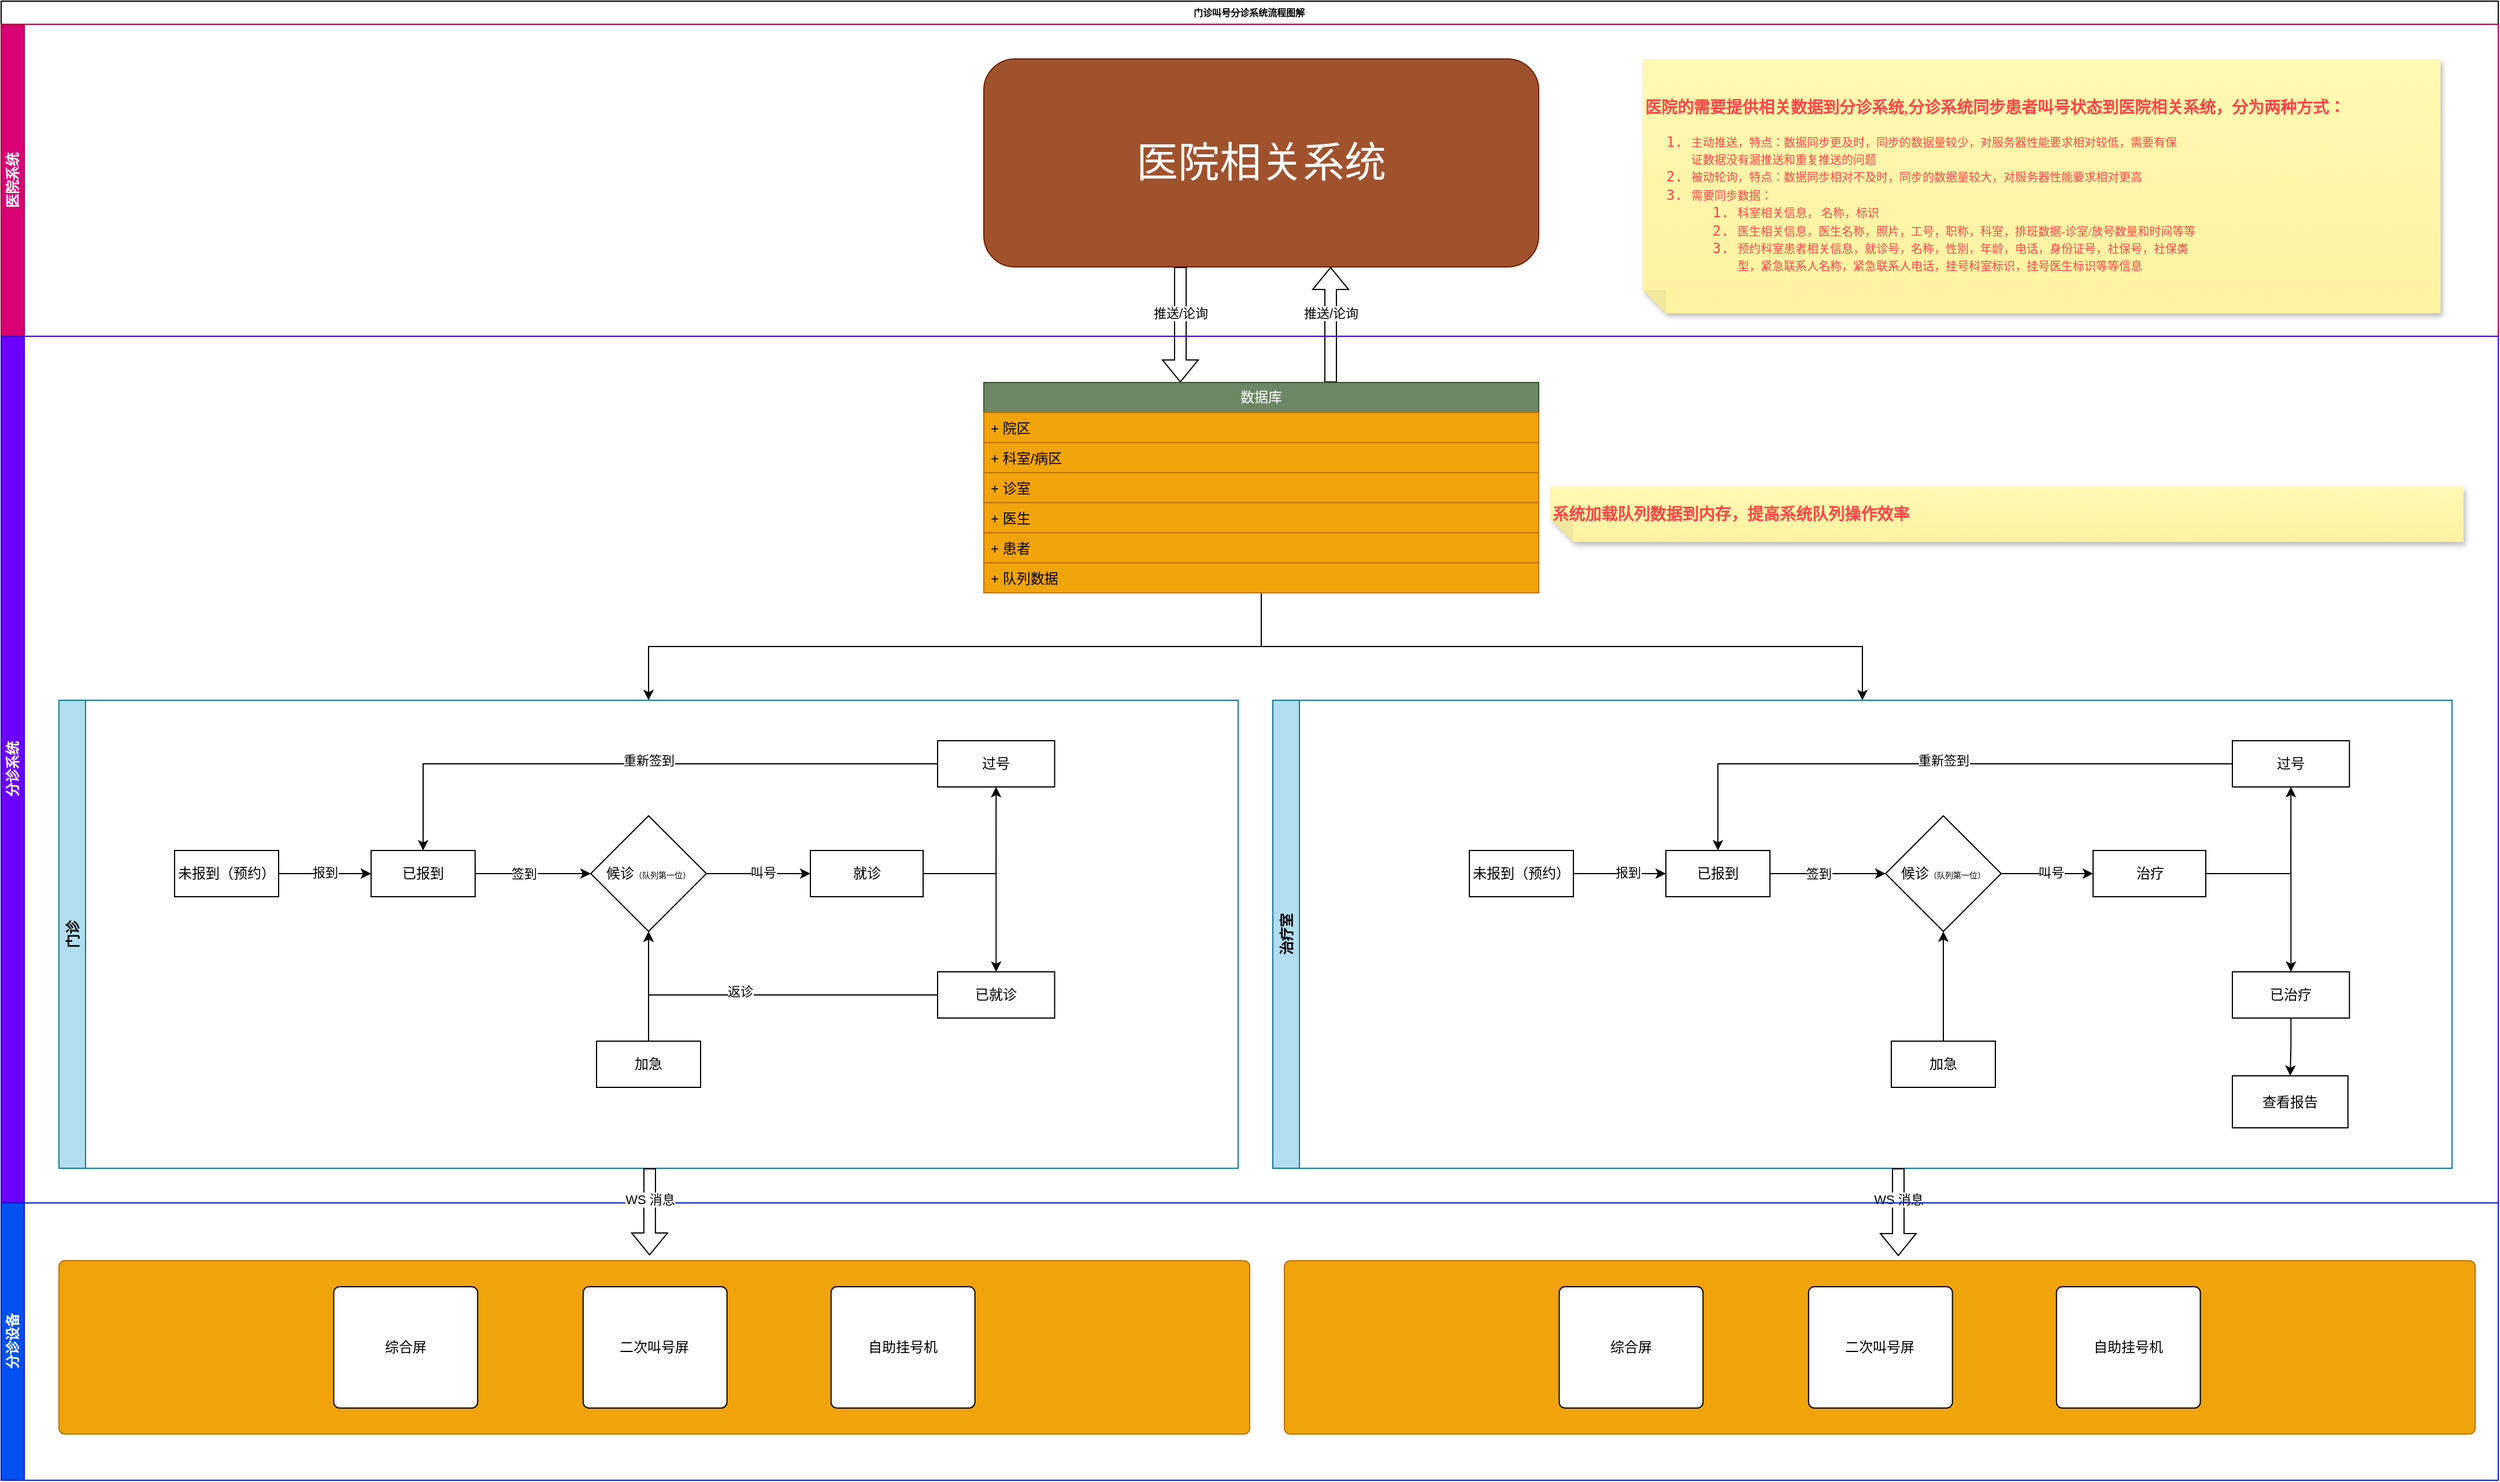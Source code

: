 <mxfile version="21.5.1" type="device">
  <diagram name="Page-1" id="c7488fd3-1785-93aa-aadb-54a6760d102a">
    <mxGraphModel dx="1493" dy="863" grid="1" gridSize="10" guides="1" tooltips="1" connect="1" arrows="1" fold="1" page="1" pageScale="1" pageWidth="1100" pageHeight="850" background="none" math="0" shadow="0">
      <root>
        <mxCell id="0" />
        <mxCell id="1" parent="0" />
        <mxCell id="2b4e8129b02d487f-1" value="门诊叫号分诊系统流程图解&amp;nbsp;" style="swimlane;html=1;childLayout=stackLayout;horizontal=1;startSize=20;horizontalStack=0;rounded=0;shadow=0;labelBackgroundColor=none;strokeWidth=1;fontFamily=Verdana;fontSize=8;align=center;" parent="1" vertex="1">
          <mxGeometry x="180" y="30" width="2160" height="1280" as="geometry" />
        </mxCell>
        <mxCell id="2b4e8129b02d487f-2" value="医院系统" style="swimlane;html=1;startSize=20;horizontal=0;fillColor=#d80073;fontColor=#ffffff;strokeColor=#A50040;whiteSpace=wrap;labelBorderColor=none;labelBackgroundColor=none;" parent="2b4e8129b02d487f-1" vertex="1">
          <mxGeometry y="20" width="2160" height="270" as="geometry" />
        </mxCell>
        <mxCell id="2b4e8129b02d487f-6" value="&lt;font style=&quot;font-size: 36px;&quot;&gt;医院相关系统&lt;/font&gt;" style="rounded=1;whiteSpace=wrap;html=1;shadow=0;labelBackgroundColor=none;strokeWidth=1;fontFamily=Verdana;fontSize=8;align=center;fillColor=#a0522d;fontColor=#ffffff;strokeColor=#6D1F00;" parent="2b4e8129b02d487f-2" vertex="1">
          <mxGeometry x="850" y="30" width="480" height="180" as="geometry" />
        </mxCell>
        <mxCell id="lxGZiPCWNOR9Ygy1V4rw-2" value="&lt;pre style=&quot;line-height: 120%;&quot;&gt;&lt;h3&gt;&lt;font style=&quot;font-size: 14px;&quot; face=&quot;Tahoma&quot;&gt;医院的需要提供相关数据到分诊系统,分诊系统同步患者叫号状态到医院相关系统，分为两种方式：&lt;/font&gt;&lt;/h3&gt;&lt;ol&gt;&lt;li&gt;&lt;font style=&quot;font-size: 10px;&quot; face=&quot;Tahoma&quot;&gt;主动推送，特点：数据同步更及时，同步的数据量较少，对服务器性能要求相对较低，需要有保&lt;br&gt;证数据没有漏推送和重复推送的问题&lt;/font&gt;&lt;/li&gt;&lt;li&gt;&lt;font style=&quot;font-size: 10px;&quot; face=&quot;Tahoma&quot;&gt;被动轮询，特点：数据同步相对不及时，同步的数据量较大，对服务器性能要求相对更高&lt;/font&gt;&lt;/li&gt;&lt;li&gt;&lt;font style=&quot;font-size: 10px;&quot; face=&quot;Tahoma&quot;&gt;需要同步数据：&lt;/font&gt;&lt;/li&gt;&lt;ol&gt;&lt;li&gt;&lt;font style=&quot;font-size: 10px;&quot; face=&quot;Tahoma&quot;&gt;科室相关信息， 名称，标识&lt;/font&gt;&lt;/li&gt;&lt;li&gt;&lt;font style=&quot;font-size: 10px;&quot; face=&quot;Tahoma&quot;&gt;医生相关信息，医生名称，照片，工号，职称，科室，排班数据-诊室/放号数量和时间等等&lt;/font&gt;&lt;/li&gt;&lt;li&gt;&lt;font face=&quot;Tahoma&quot;&gt;&lt;span style=&quot;font-size: 10px;&quot;&gt;预约科室患者相关信息，就诊号，名称，性别，年龄，电话，身份证号，社保号，社保类&lt;br&gt;型，紧急联系人名称，紧急联系人电话，挂号科室标识，挂号医生标识等等信息&lt;/span&gt;&lt;/font&gt;&lt;/li&gt;&lt;/ol&gt;&lt;/ol&gt;&lt;/pre&gt;" style="shape=note;html=1;backgroundOutline=1;fontColor=#ff4747;darkOpacity=0.05;fillColor=#FFF9B2;strokeColor=none;fillStyle=solid;direction=west;gradientDirection=north;gradientColor=#FFF2A1;shadow=1;size=20;pointerEvents=1;align=left;labelBorderColor=none;labelBackgroundColor=none;whiteSpace=wrap;" parent="2b4e8129b02d487f-2" vertex="1">
          <mxGeometry x="1420" y="30" width="690" height="220" as="geometry" />
        </mxCell>
        <mxCell id="lxGZiPCWNOR9Ygy1V4rw-13" value="" style="endArrow=classic;html=1;rounded=0;exitX=0.25;exitY=1;exitDx=0;exitDy=0;entryX=0.25;entryY=0;entryDx=0;entryDy=0;shape=flexArrow;" parent="2b4e8129b02d487f-2" edge="1">
          <mxGeometry relative="1" as="geometry">
            <mxPoint x="1020" y="210.0" as="sourcePoint" />
            <mxPoint x="1020" y="310.0" as="targetPoint" />
          </mxGeometry>
        </mxCell>
        <mxCell id="lxGZiPCWNOR9Ygy1V4rw-14" value="推送/论询" style="edgeLabel;resizable=0;html=1;align=center;verticalAlign=middle;" parent="lxGZiPCWNOR9Ygy1V4rw-13" connectable="0" vertex="1">
          <mxGeometry relative="1" as="geometry">
            <mxPoint y="-10" as="offset" />
          </mxGeometry>
        </mxCell>
        <mxCell id="lxGZiPCWNOR9Ygy1V4rw-237" value="" style="endArrow=classic;html=1;rounded=0;exitX=0.5;exitY=0;exitDx=0;exitDy=0;shape=flexArrow;entryX=0.5;entryY=1;entryDx=0;entryDy=0;" parent="2b4e8129b02d487f-2" edge="1">
          <mxGeometry relative="1" as="geometry">
            <mxPoint x="1150" y="310.0" as="sourcePoint" />
            <mxPoint x="1150" y="210.0" as="targetPoint" />
          </mxGeometry>
        </mxCell>
        <mxCell id="lxGZiPCWNOR9Ygy1V4rw-238" value="推送/论询" style="edgeLabel;resizable=0;html=1;align=center;verticalAlign=middle;" parent="lxGZiPCWNOR9Ygy1V4rw-237" connectable="0" vertex="1">
          <mxGeometry relative="1" as="geometry">
            <mxPoint y="-10" as="offset" />
          </mxGeometry>
        </mxCell>
        <mxCell id="2b4e8129b02d487f-3" value="分诊系统" style="swimlane;html=1;startSize=20;horizontal=0;fillColor=#6a00ff;fontColor=#ffffff;strokeColor=#3700CC;" parent="2b4e8129b02d487f-1" vertex="1">
          <mxGeometry y="290" width="2160" height="750" as="geometry" />
        </mxCell>
        <mxCell id="lxGZiPCWNOR9Ygy1V4rw-279" style="edgeStyle=orthogonalEdgeStyle;rounded=0;orthogonalLoop=1;jettySize=auto;html=1;entryX=0.5;entryY=0;entryDx=0;entryDy=0;" parent="2b4e8129b02d487f-3" source="lxGZiPCWNOR9Ygy1V4rw-41" target="lxGZiPCWNOR9Ygy1V4rw-245" edge="1">
          <mxGeometry relative="1" as="geometry" />
        </mxCell>
        <mxCell id="lxGZiPCWNOR9Ygy1V4rw-280" style="edgeStyle=orthogonalEdgeStyle;rounded=0;orthogonalLoop=1;jettySize=auto;html=1;entryX=0.5;entryY=0;entryDx=0;entryDy=0;" parent="2b4e8129b02d487f-3" source="lxGZiPCWNOR9Ygy1V4rw-41" target="lxGZiPCWNOR9Ygy1V4rw-278" edge="1">
          <mxGeometry relative="1" as="geometry" />
        </mxCell>
        <mxCell id="lxGZiPCWNOR9Ygy1V4rw-41" value="数据库" style="swimlane;fontStyle=0;childLayout=stackLayout;horizontal=1;startSize=26;fillColor=#6d8764;horizontalStack=0;resizeParent=1;resizeParentMax=0;resizeLast=0;collapsible=1;marginBottom=0;whiteSpace=wrap;html=1;fontColor=#ffffff;strokeColor=#3A5431;" parent="2b4e8129b02d487f-3" vertex="1">
          <mxGeometry x="850" y="40" width="480" height="182" as="geometry">
            <mxRectangle x="40" y="40" width="80" height="30" as="alternateBounds" />
          </mxGeometry>
        </mxCell>
        <mxCell id="lxGZiPCWNOR9Ygy1V4rw-42" value="+&amp;nbsp;院区" style="text;strokeColor=#BD7000;fillColor=#f0a30a;align=left;verticalAlign=top;spacingLeft=4;spacingRight=4;overflow=hidden;rotatable=0;points=[[0,0.5],[1,0.5]];portConstraint=eastwest;whiteSpace=wrap;html=1;fontColor=#000000;" parent="lxGZiPCWNOR9Ygy1V4rw-41" vertex="1">
          <mxGeometry y="26" width="480" height="26" as="geometry" />
        </mxCell>
        <mxCell id="lxGZiPCWNOR9Ygy1V4rw-43" value="+&amp;nbsp;科室/病区" style="text;strokeColor=#BD7000;fillColor=#f0a30a;align=left;verticalAlign=top;spacingLeft=4;spacingRight=4;overflow=hidden;rotatable=0;points=[[0,0.5],[1,0.5]];portConstraint=eastwest;whiteSpace=wrap;html=1;fontColor=#000000;" parent="lxGZiPCWNOR9Ygy1V4rw-41" vertex="1">
          <mxGeometry y="52" width="480" height="26" as="geometry" />
        </mxCell>
        <mxCell id="lxGZiPCWNOR9Ygy1V4rw-51" value="+&amp;nbsp;诊室&lt;br&gt;" style="text;strokeColor=#BD7000;fillColor=#f0a30a;align=left;verticalAlign=top;spacingLeft=4;spacingRight=4;overflow=hidden;rotatable=0;points=[[0,0.5],[1,0.5]];portConstraint=eastwest;whiteSpace=wrap;html=1;fontColor=#000000;" parent="lxGZiPCWNOR9Ygy1V4rw-41" vertex="1">
          <mxGeometry y="78" width="480" height="26" as="geometry" />
        </mxCell>
        <mxCell id="lxGZiPCWNOR9Ygy1V4rw-44" value="+&amp;nbsp;医生" style="text;strokeColor=#BD7000;fillColor=#f0a30a;align=left;verticalAlign=top;spacingLeft=4;spacingRight=4;overflow=hidden;rotatable=0;points=[[0,0.5],[1,0.5]];portConstraint=eastwest;whiteSpace=wrap;html=1;fontColor=#000000;" parent="lxGZiPCWNOR9Ygy1V4rw-41" vertex="1">
          <mxGeometry y="104" width="480" height="26" as="geometry" />
        </mxCell>
        <mxCell id="lxGZiPCWNOR9Ygy1V4rw-52" value="+&amp;nbsp;患者" style="text;strokeColor=#BD7000;fillColor=#f0a30a;align=left;verticalAlign=top;spacingLeft=4;spacingRight=4;overflow=hidden;rotatable=0;points=[[0,0.5],[1,0.5]];portConstraint=eastwest;whiteSpace=wrap;html=1;fontColor=#000000;" parent="lxGZiPCWNOR9Ygy1V4rw-41" vertex="1">
          <mxGeometry y="130" width="480" height="26" as="geometry" />
        </mxCell>
        <mxCell id="lxGZiPCWNOR9Ygy1V4rw-53" value="+&amp;nbsp;队列数据" style="text;strokeColor=#BD7000;fillColor=#f0a30a;align=left;verticalAlign=top;spacingLeft=4;spacingRight=4;overflow=hidden;rotatable=0;points=[[0,0.5],[1,0.5]];portConstraint=eastwest;whiteSpace=wrap;html=1;fontColor=#000000;" parent="lxGZiPCWNOR9Ygy1V4rw-41" vertex="1">
          <mxGeometry y="156" width="480" height="26" as="geometry" />
        </mxCell>
        <mxCell id="lxGZiPCWNOR9Ygy1V4rw-173" value="" style="edgeStyle=orthogonalEdgeStyle;rounded=0;orthogonalLoop=1;jettySize=auto;html=1;" parent="2b4e8129b02d487f-3" source="lxGZiPCWNOR9Ygy1V4rw-167" target="lxGZiPCWNOR9Ygy1V4rw-172" edge="1">
          <mxGeometry relative="1" as="geometry" />
        </mxCell>
        <mxCell id="lxGZiPCWNOR9Ygy1V4rw-180" value="报到" style="edgeLabel;html=1;align=center;verticalAlign=middle;resizable=0;points=[];" parent="lxGZiPCWNOR9Ygy1V4rw-173" vertex="1" connectable="0">
          <mxGeometry x="-0.003" y="1" relative="1" as="geometry">
            <mxPoint as="offset" />
          </mxGeometry>
        </mxCell>
        <mxCell id="lxGZiPCWNOR9Ygy1V4rw-295" value="" style="edgeStyle=orthogonalEdgeStyle;rounded=0;orthogonalLoop=1;jettySize=auto;html=1;entryX=0;entryY=0.5;entryDx=0;entryDy=0;exitX=1;exitY=0.5;exitDx=0;exitDy=0;" parent="lxGZiPCWNOR9Ygy1V4rw-173" source="lxGZiPCWNOR9Ygy1V4rw-305" target="lxGZiPCWNOR9Ygy1V4rw-297" edge="1">
          <mxGeometry relative="1" as="geometry">
            <mxPoint x="1859.997" y="670" as="sourcePoint" />
            <mxPoint x="1971.24" y="750" as="targetPoint" />
          </mxGeometry>
        </mxCell>
        <mxCell id="lxGZiPCWNOR9Ygy1V4rw-296" value="叫号" style="edgeLabel;html=1;align=center;verticalAlign=middle;resizable=0;points=[];" parent="lxGZiPCWNOR9Ygy1V4rw-295" vertex="1" connectable="0">
          <mxGeometry x="0.073" y="1" relative="1" as="geometry">
            <mxPoint as="offset" />
          </mxGeometry>
        </mxCell>
        <mxCell id="lxGZiPCWNOR9Ygy1V4rw-167" value="未报到（预约）" style="rounded=0;whiteSpace=wrap;html=1;" parent="2b4e8129b02d487f-3" vertex="1">
          <mxGeometry x="150" y="445" width="90" height="40" as="geometry" />
        </mxCell>
        <mxCell id="lxGZiPCWNOR9Ygy1V4rw-186" value="" style="edgeStyle=orthogonalEdgeStyle;rounded=0;orthogonalLoop=1;jettySize=auto;html=1;" parent="2b4e8129b02d487f-3" source="lxGZiPCWNOR9Ygy1V4rw-172" target="lxGZiPCWNOR9Ygy1V4rw-185" edge="1">
          <mxGeometry relative="1" as="geometry" />
        </mxCell>
        <mxCell id="lxGZiPCWNOR9Ygy1V4rw-187" value="签到" style="edgeLabel;html=1;align=center;verticalAlign=middle;resizable=0;points=[];" parent="lxGZiPCWNOR9Ygy1V4rw-186" vertex="1" connectable="0">
          <mxGeometry x="-0.161" relative="1" as="geometry">
            <mxPoint as="offset" />
          </mxGeometry>
        </mxCell>
        <mxCell id="lxGZiPCWNOR9Ygy1V4rw-172" value="已报到" style="rounded=0;whiteSpace=wrap;html=1;" parent="2b4e8129b02d487f-3" vertex="1">
          <mxGeometry x="320" y="445" width="90" height="40" as="geometry" />
        </mxCell>
        <mxCell id="lxGZiPCWNOR9Ygy1V4rw-179" value="" style="edgeStyle=orthogonalEdgeStyle;rounded=0;orthogonalLoop=1;jettySize=auto;html=1;entryX=0;entryY=0.5;entryDx=0;entryDy=0;exitX=1;exitY=0.5;exitDx=0;exitDy=0;" parent="2b4e8129b02d487f-3" source="lxGZiPCWNOR9Ygy1V4rw-185" target="lxGZiPCWNOR9Ygy1V4rw-178" edge="1">
          <mxGeometry relative="1" as="geometry">
            <mxPoint x="559.997" y="350" as="sourcePoint" />
            <mxPoint x="671.24" y="430" as="targetPoint" />
          </mxGeometry>
        </mxCell>
        <mxCell id="lxGZiPCWNOR9Ygy1V4rw-183" value="叫号" style="edgeLabel;html=1;align=center;verticalAlign=middle;resizable=0;points=[];" parent="lxGZiPCWNOR9Ygy1V4rw-179" vertex="1" connectable="0">
          <mxGeometry x="0.073" y="1" relative="1" as="geometry">
            <mxPoint as="offset" />
          </mxGeometry>
        </mxCell>
        <mxCell id="lxGZiPCWNOR9Ygy1V4rw-191" value="" style="edgeStyle=orthogonalEdgeStyle;rounded=0;orthogonalLoop=1;jettySize=auto;html=1;" parent="2b4e8129b02d487f-3" source="lxGZiPCWNOR9Ygy1V4rw-178" target="lxGZiPCWNOR9Ygy1V4rw-190" edge="1">
          <mxGeometry relative="1" as="geometry" />
        </mxCell>
        <mxCell id="lxGZiPCWNOR9Ygy1V4rw-241" style="edgeStyle=orthogonalEdgeStyle;rounded=0;orthogonalLoop=1;jettySize=auto;html=1;entryX=0.5;entryY=1;entryDx=0;entryDy=0;" parent="2b4e8129b02d487f-3" source="lxGZiPCWNOR9Ygy1V4rw-178" target="lxGZiPCWNOR9Ygy1V4rw-240" edge="1">
          <mxGeometry relative="1" as="geometry" />
        </mxCell>
        <mxCell id="lxGZiPCWNOR9Ygy1V4rw-185" value="候诊&lt;font style=&quot;border-color: var(--border-color); font-size: 7px;&quot;&gt;（队列第一位）&lt;/font&gt;" style="rhombus;whiteSpace=wrap;html=1;rounded=0;" parent="2b4e8129b02d487f-3" vertex="1">
          <mxGeometry x="510" y="415" width="100" height="100" as="geometry" />
        </mxCell>
        <mxCell id="lxGZiPCWNOR9Ygy1V4rw-192" style="edgeStyle=orthogonalEdgeStyle;rounded=0;orthogonalLoop=1;jettySize=auto;html=1;entryX=0.5;entryY=1;entryDx=0;entryDy=0;" parent="2b4e8129b02d487f-3" source="lxGZiPCWNOR9Ygy1V4rw-190" target="lxGZiPCWNOR9Ygy1V4rw-185" edge="1">
          <mxGeometry relative="1" as="geometry">
            <Array as="points">
              <mxPoint x="830" y="570" />
              <mxPoint x="560" y="570" />
            </Array>
          </mxGeometry>
        </mxCell>
        <mxCell id="lxGZiPCWNOR9Ygy1V4rw-195" value="返诊" style="edgeLabel;html=1;align=center;verticalAlign=middle;resizable=0;points=[];" parent="lxGZiPCWNOR9Ygy1V4rw-192" vertex="1" connectable="0">
          <mxGeometry x="0.124" y="-3" relative="1" as="geometry">
            <mxPoint as="offset" />
          </mxGeometry>
        </mxCell>
        <mxCell id="lxGZiPCWNOR9Ygy1V4rw-190" value="已就诊" style="whiteSpace=wrap;html=1;rounded=0;" parent="2b4e8129b02d487f-3" vertex="1">
          <mxGeometry x="810" y="550" width="101.25" height="40" as="geometry" />
        </mxCell>
        <mxCell id="lxGZiPCWNOR9Ygy1V4rw-228" value="" style="edgeStyle=orthogonalEdgeStyle;rounded=0;orthogonalLoop=1;jettySize=auto;html=1;" parent="2b4e8129b02d487f-3" source="lxGZiPCWNOR9Ygy1V4rw-225" target="lxGZiPCWNOR9Ygy1V4rw-185" edge="1">
          <mxGeometry relative="1" as="geometry" />
        </mxCell>
        <mxCell id="lxGZiPCWNOR9Ygy1V4rw-225" value="加急" style="rounded=0;whiteSpace=wrap;html=1;" parent="2b4e8129b02d487f-3" vertex="1">
          <mxGeometry x="515" y="610" width="90" height="40" as="geometry" />
        </mxCell>
        <mxCell id="lxGZiPCWNOR9Ygy1V4rw-239" value="&lt;pre style=&quot;line-height: 120%;&quot;&gt;&lt;h3&gt;系统加载队列数据到内存，提高系统队列操作效率&lt;/h3&gt;&lt;/pre&gt;" style="shape=note;html=1;backgroundOutline=1;fontColor=#ff4747;darkOpacity=0.05;fillColor=#FFF9B2;strokeColor=none;fillStyle=solid;direction=west;gradientDirection=north;gradientColor=#FFF2A1;shadow=1;size=20;pointerEvents=1;align=left;labelBorderColor=none;labelBackgroundColor=none;whiteSpace=wrap;" parent="2b4e8129b02d487f-3" vertex="1">
          <mxGeometry x="1340" y="130" width="790" height="48" as="geometry" />
        </mxCell>
        <mxCell id="lxGZiPCWNOR9Ygy1V4rw-242" style="edgeStyle=orthogonalEdgeStyle;rounded=0;orthogonalLoop=1;jettySize=auto;html=1;entryX=0.5;entryY=0;entryDx=0;entryDy=0;" parent="2b4e8129b02d487f-3" source="lxGZiPCWNOR9Ygy1V4rw-240" target="lxGZiPCWNOR9Ygy1V4rw-172" edge="1">
          <mxGeometry relative="1" as="geometry">
            <mxPoint x="560" y="370" as="targetPoint" />
            <Array as="points">
              <mxPoint x="365" y="370" />
            </Array>
          </mxGeometry>
        </mxCell>
        <mxCell id="lxGZiPCWNOR9Ygy1V4rw-243" value="重新签到" style="edgeLabel;html=1;align=center;verticalAlign=middle;resizable=0;points=[];" parent="lxGZiPCWNOR9Ygy1V4rw-242" vertex="1" connectable="0">
          <mxGeometry x="-0.032" y="-3" relative="1" as="geometry">
            <mxPoint x="1" as="offset" />
          </mxGeometry>
        </mxCell>
        <mxCell id="lxGZiPCWNOR9Ygy1V4rw-240" value="过号" style="whiteSpace=wrap;html=1;rounded=0;" parent="2b4e8129b02d487f-3" vertex="1">
          <mxGeometry x="810" y="350" width="101.25" height="40" as="geometry" />
        </mxCell>
        <mxCell id="lxGZiPCWNOR9Ygy1V4rw-245" value="门诊" style="swimlane;horizontal=0;whiteSpace=wrap;html=1;fillColor=#b1ddf0;strokeColor=#10739e;" parent="2b4e8129b02d487f-3" vertex="1">
          <mxGeometry x="50" y="315" width="1020" height="405" as="geometry" />
        </mxCell>
        <mxCell id="lxGZiPCWNOR9Ygy1V4rw-178" value="就诊" style="whiteSpace=wrap;html=1;rounded=0;" parent="lxGZiPCWNOR9Ygy1V4rw-245" vertex="1">
          <mxGeometry x="650" y="130" width="97.5" height="40" as="geometry" />
        </mxCell>
        <mxCell id="lxGZiPCWNOR9Ygy1V4rw-278" value="治疗室" style="swimlane;horizontal=0;whiteSpace=wrap;html=1;fillColor=#b1ddf0;strokeColor=#10739e;startSize=23;" parent="2b4e8129b02d487f-3" vertex="1">
          <mxGeometry x="1100" y="315" width="1020" height="405" as="geometry" />
        </mxCell>
        <mxCell id="6tvFtLhWouD3ES444lWr-1" value="查看报告" style="whiteSpace=wrap;html=1;rounded=0;" parent="lxGZiPCWNOR9Ygy1V4rw-278" vertex="1">
          <mxGeometry x="830" y="325" width="100" height="45" as="geometry" />
        </mxCell>
        <mxCell id="QrbaOr57LtG43BCPD-Ri-7" value="" style="endArrow=classic;html=1;rounded=0;entryX=0.992;entryY=-0.03;entryDx=0;entryDy=0;entryPerimeter=0;shape=flexArrow;" parent="2b4e8129b02d487f-3" edge="1">
          <mxGeometry y="1040" relative="1" as="geometry">
            <mxPoint x="1641" y="720" as="sourcePoint" />
            <mxPoint x="1641" y="796" as="targetPoint" />
          </mxGeometry>
        </mxCell>
        <mxCell id="QrbaOr57LtG43BCPD-Ri-8" value="WS 消息" style="edgeLabel;html=1;align=center;verticalAlign=middle;resizable=0;points=[];" parent="QrbaOr57LtG43BCPD-Ri-7" vertex="1" connectable="0">
          <mxGeometry x="-0.298" relative="1" as="geometry">
            <mxPoint as="offset" />
          </mxGeometry>
        </mxCell>
        <mxCell id="2b4e8129b02d487f-4" value="分诊设备" style="swimlane;html=1;startSize=20;horizontal=0;fillColor=#0050ef;fontColor=#ffffff;strokeColor=#001DBC;" parent="2b4e8129b02d487f-1" vertex="1">
          <mxGeometry y="1040" width="2160" height="240" as="geometry" />
        </mxCell>
        <mxCell id="lxGZiPCWNOR9Ygy1V4rw-21" value="" style="rounded=1;absoluteArcSize=1;html=1;arcSize=10;fillColor=#f0a30a;fontColor=#000000;strokeColor=#BD7000;" parent="2b4e8129b02d487f-4" vertex="1">
          <mxGeometry x="50" y="50" width="1030" height="150" as="geometry" />
        </mxCell>
        <mxCell id="lxGZiPCWNOR9Ygy1V4rw-22" value="" style="html=1;shape=mxgraph.er.anchor;whiteSpace=wrap;" parent="lxGZiPCWNOR9Ygy1V4rw-21" vertex="1">
          <mxGeometry width="515" height="150" as="geometry" />
        </mxCell>
        <mxCell id="lxGZiPCWNOR9Ygy1V4rw-27" value="" style="group" parent="lxGZiPCWNOR9Ygy1V4rw-21" vertex="1" connectable="0">
          <mxGeometry x="219.93" y="7.5" width="590.139" height="135" as="geometry" />
        </mxCell>
        <mxCell id="lxGZiPCWNOR9Ygy1V4rw-23" value="综合屏" style="rounded=1;absoluteArcSize=1;html=1;arcSize=10;whiteSpace=wrap;points=[];" parent="lxGZiPCWNOR9Ygy1V4rw-27" vertex="1">
          <mxGeometry x="17.78" y="15" width="124.43" height="105" as="geometry" />
        </mxCell>
        <mxCell id="lxGZiPCWNOR9Ygy1V4rw-24" value="二次叫号屏" style="rounded=1;absoluteArcSize=1;html=1;arcSize=10;whiteSpace=wrap;points=[];" parent="lxGZiPCWNOR9Ygy1V4rw-27" vertex="1">
          <mxGeometry x="233.49" y="15" width="124.43" height="105" as="geometry" />
        </mxCell>
        <mxCell id="lxGZiPCWNOR9Ygy1V4rw-25" value="自助挂号机" style="rounded=1;absoluteArcSize=1;html=1;arcSize=10;whiteSpace=wrap;points=[];" parent="lxGZiPCWNOR9Ygy1V4rw-27" vertex="1">
          <mxGeometry x="447.93" y="15" width="124.43" height="105" as="geometry" />
        </mxCell>
        <mxCell id="QrbaOr57LtG43BCPD-Ri-1" value="" style="rounded=1;absoluteArcSize=1;html=1;arcSize=10;fillColor=#f0a30a;fontColor=#000000;strokeColor=#BD7000;" parent="2b4e8129b02d487f-4" vertex="1">
          <mxGeometry x="1110" y="50" width="1030" height="150" as="geometry" />
        </mxCell>
        <mxCell id="QrbaOr57LtG43BCPD-Ri-2" value="" style="html=1;shape=mxgraph.er.anchor;whiteSpace=wrap;" parent="QrbaOr57LtG43BCPD-Ri-1" vertex="1">
          <mxGeometry width="515" height="150" as="geometry" />
        </mxCell>
        <mxCell id="QrbaOr57LtG43BCPD-Ri-3" value="" style="group" parent="QrbaOr57LtG43BCPD-Ri-1" vertex="1" connectable="0">
          <mxGeometry x="219.93" y="7.5" width="590.139" height="135" as="geometry" />
        </mxCell>
        <mxCell id="QrbaOr57LtG43BCPD-Ri-4" value="综合屏" style="rounded=1;absoluteArcSize=1;html=1;arcSize=10;whiteSpace=wrap;points=[];" parent="QrbaOr57LtG43BCPD-Ri-3" vertex="1">
          <mxGeometry x="17.78" y="15" width="124.43" height="105" as="geometry" />
        </mxCell>
        <mxCell id="QrbaOr57LtG43BCPD-Ri-5" value="二次叫号屏" style="rounded=1;absoluteArcSize=1;html=1;arcSize=10;whiteSpace=wrap;points=[];" parent="QrbaOr57LtG43BCPD-Ri-3" vertex="1">
          <mxGeometry x="233.49" y="15" width="124.43" height="105" as="geometry" />
        </mxCell>
        <mxCell id="QrbaOr57LtG43BCPD-Ri-6" value="自助挂号机" style="rounded=1;absoluteArcSize=1;html=1;arcSize=10;whiteSpace=wrap;points=[];" parent="QrbaOr57LtG43BCPD-Ri-3" vertex="1">
          <mxGeometry x="447.93" y="15" width="124.43" height="105" as="geometry" />
        </mxCell>
        <mxCell id="lxGZiPCWNOR9Ygy1V4rw-229" value="" style="endArrow=classic;html=1;rounded=0;entryX=0.992;entryY=-0.03;entryDx=0;entryDy=0;entryPerimeter=0;shape=flexArrow;" parent="2b4e8129b02d487f-1" target="lxGZiPCWNOR9Ygy1V4rw-22" edge="1">
          <mxGeometry relative="1" as="geometry">
            <mxPoint x="561" y="1010" as="sourcePoint" />
            <mxPoint x="250" y="1340" as="targetPoint" />
          </mxGeometry>
        </mxCell>
        <mxCell id="lxGZiPCWNOR9Ygy1V4rw-234" value="WS 消息" style="edgeLabel;html=1;align=center;verticalAlign=middle;resizable=0;points=[];" parent="lxGZiPCWNOR9Ygy1V4rw-229" vertex="1" connectable="0">
          <mxGeometry x="-0.298" relative="1" as="geometry">
            <mxPoint as="offset" />
          </mxGeometry>
        </mxCell>
        <mxCell id="lxGZiPCWNOR9Ygy1V4rw-306" value="" style="edgeStyle=orthogonalEdgeStyle;rounded=0;orthogonalLoop=1;jettySize=auto;html=1;" parent="1" source="lxGZiPCWNOR9Ygy1V4rw-289" target="lxGZiPCWNOR9Ygy1V4rw-290" edge="1">
          <mxGeometry relative="1" as="geometry" />
        </mxCell>
        <mxCell id="lxGZiPCWNOR9Ygy1V4rw-307" value="报到" style="edgeLabel;html=1;align=center;verticalAlign=middle;resizable=0;points=[];" parent="lxGZiPCWNOR9Ygy1V4rw-306" vertex="1" connectable="0">
          <mxGeometry x="0.167" y="1" relative="1" as="geometry">
            <mxPoint as="offset" />
          </mxGeometry>
        </mxCell>
        <mxCell id="lxGZiPCWNOR9Ygy1V4rw-289" value="未报到（预约）" style="rounded=0;whiteSpace=wrap;html=1;" parent="1" vertex="1">
          <mxGeometry x="1450" y="765" width="90" height="40" as="geometry" />
        </mxCell>
        <mxCell id="lxGZiPCWNOR9Ygy1V4rw-290" value="已报到" style="rounded=0;whiteSpace=wrap;html=1;" parent="1" vertex="1">
          <mxGeometry x="1620" y="765" width="90" height="40" as="geometry" />
        </mxCell>
        <mxCell id="lxGZiPCWNOR9Ygy1V4rw-291" style="edgeStyle=orthogonalEdgeStyle;rounded=0;orthogonalLoop=1;jettySize=auto;html=1;entryX=0.5;entryY=0;entryDx=0;entryDy=0;" parent="1" source="lxGZiPCWNOR9Ygy1V4rw-298" target="lxGZiPCWNOR9Ygy1V4rw-290" edge="1">
          <mxGeometry relative="1" as="geometry">
            <mxPoint x="1860" y="690" as="targetPoint" />
            <Array as="points">
              <mxPoint x="1665" y="690" />
            </Array>
          </mxGeometry>
        </mxCell>
        <mxCell id="lxGZiPCWNOR9Ygy1V4rw-292" value="重新签到" style="edgeLabel;html=1;align=center;verticalAlign=middle;resizable=0;points=[];" parent="lxGZiPCWNOR9Ygy1V4rw-291" vertex="1" connectable="0">
          <mxGeometry x="-0.032" y="-3" relative="1" as="geometry">
            <mxPoint x="1" as="offset" />
          </mxGeometry>
        </mxCell>
        <mxCell id="lxGZiPCWNOR9Ygy1V4rw-293" value="" style="edgeStyle=orthogonalEdgeStyle;rounded=0;orthogonalLoop=1;jettySize=auto;html=1;" parent="1" source="lxGZiPCWNOR9Ygy1V4rw-290" target="lxGZiPCWNOR9Ygy1V4rw-305" edge="1">
          <mxGeometry relative="1" as="geometry" />
        </mxCell>
        <mxCell id="lxGZiPCWNOR9Ygy1V4rw-294" value="签到" style="edgeLabel;html=1;align=center;verticalAlign=middle;resizable=0;points=[];" parent="lxGZiPCWNOR9Ygy1V4rw-293" vertex="1" connectable="0">
          <mxGeometry x="-0.161" relative="1" as="geometry">
            <mxPoint as="offset" />
          </mxGeometry>
        </mxCell>
        <mxCell id="lxGZiPCWNOR9Ygy1V4rw-308" style="edgeStyle=orthogonalEdgeStyle;rounded=0;orthogonalLoop=1;jettySize=auto;html=1;" parent="1" source="lxGZiPCWNOR9Ygy1V4rw-297" target="lxGZiPCWNOR9Ygy1V4rw-299" edge="1">
          <mxGeometry relative="1" as="geometry" />
        </mxCell>
        <mxCell id="lxGZiPCWNOR9Ygy1V4rw-297" value="治疗" style="whiteSpace=wrap;html=1;rounded=0;" parent="1" vertex="1">
          <mxGeometry x="1989.5" y="765" width="97.5" height="40" as="geometry" />
        </mxCell>
        <mxCell id="lxGZiPCWNOR9Ygy1V4rw-298" value="过号" style="whiteSpace=wrap;html=1;rounded=0;" parent="1" vertex="1">
          <mxGeometry x="2110" y="670" width="101.25" height="40" as="geometry" />
        </mxCell>
        <mxCell id="6tvFtLhWouD3ES444lWr-2" value="" style="edgeStyle=orthogonalEdgeStyle;rounded=0;orthogonalLoop=1;jettySize=auto;html=1;" parent="1" source="lxGZiPCWNOR9Ygy1V4rw-299" target="6tvFtLhWouD3ES444lWr-1" edge="1">
          <mxGeometry relative="1" as="geometry" />
        </mxCell>
        <mxCell id="lxGZiPCWNOR9Ygy1V4rw-299" value="已治疗" style="whiteSpace=wrap;html=1;rounded=0;" parent="1" vertex="1">
          <mxGeometry x="2110" y="870" width="101.25" height="40" as="geometry" />
        </mxCell>
        <mxCell id="lxGZiPCWNOR9Ygy1V4rw-300" style="edgeStyle=orthogonalEdgeStyle;rounded=0;orthogonalLoop=1;jettySize=auto;html=1;entryX=0.5;entryY=1;entryDx=0;entryDy=0;" parent="1" source="lxGZiPCWNOR9Ygy1V4rw-297" target="lxGZiPCWNOR9Ygy1V4rw-298" edge="1">
          <mxGeometry relative="1" as="geometry" />
        </mxCell>
        <mxCell id="lxGZiPCWNOR9Ygy1V4rw-301" value="加急" style="rounded=0;whiteSpace=wrap;html=1;" parent="1" vertex="1">
          <mxGeometry x="1815" y="930" width="90" height="40" as="geometry" />
        </mxCell>
        <mxCell id="lxGZiPCWNOR9Ygy1V4rw-304" value="" style="edgeStyle=orthogonalEdgeStyle;rounded=0;orthogonalLoop=1;jettySize=auto;html=1;" parent="1" source="lxGZiPCWNOR9Ygy1V4rw-301" target="lxGZiPCWNOR9Ygy1V4rw-305" edge="1">
          <mxGeometry relative="1" as="geometry" />
        </mxCell>
        <mxCell id="lxGZiPCWNOR9Ygy1V4rw-305" value="候诊&lt;font style=&quot;border-color: var(--border-color); font-size: 7px;&quot;&gt;（队列第一位）&lt;/font&gt;" style="rhombus;whiteSpace=wrap;html=1;rounded=0;" parent="1" vertex="1">
          <mxGeometry x="1810" y="735" width="100" height="100" as="geometry" />
        </mxCell>
      </root>
    </mxGraphModel>
  </diagram>
</mxfile>
